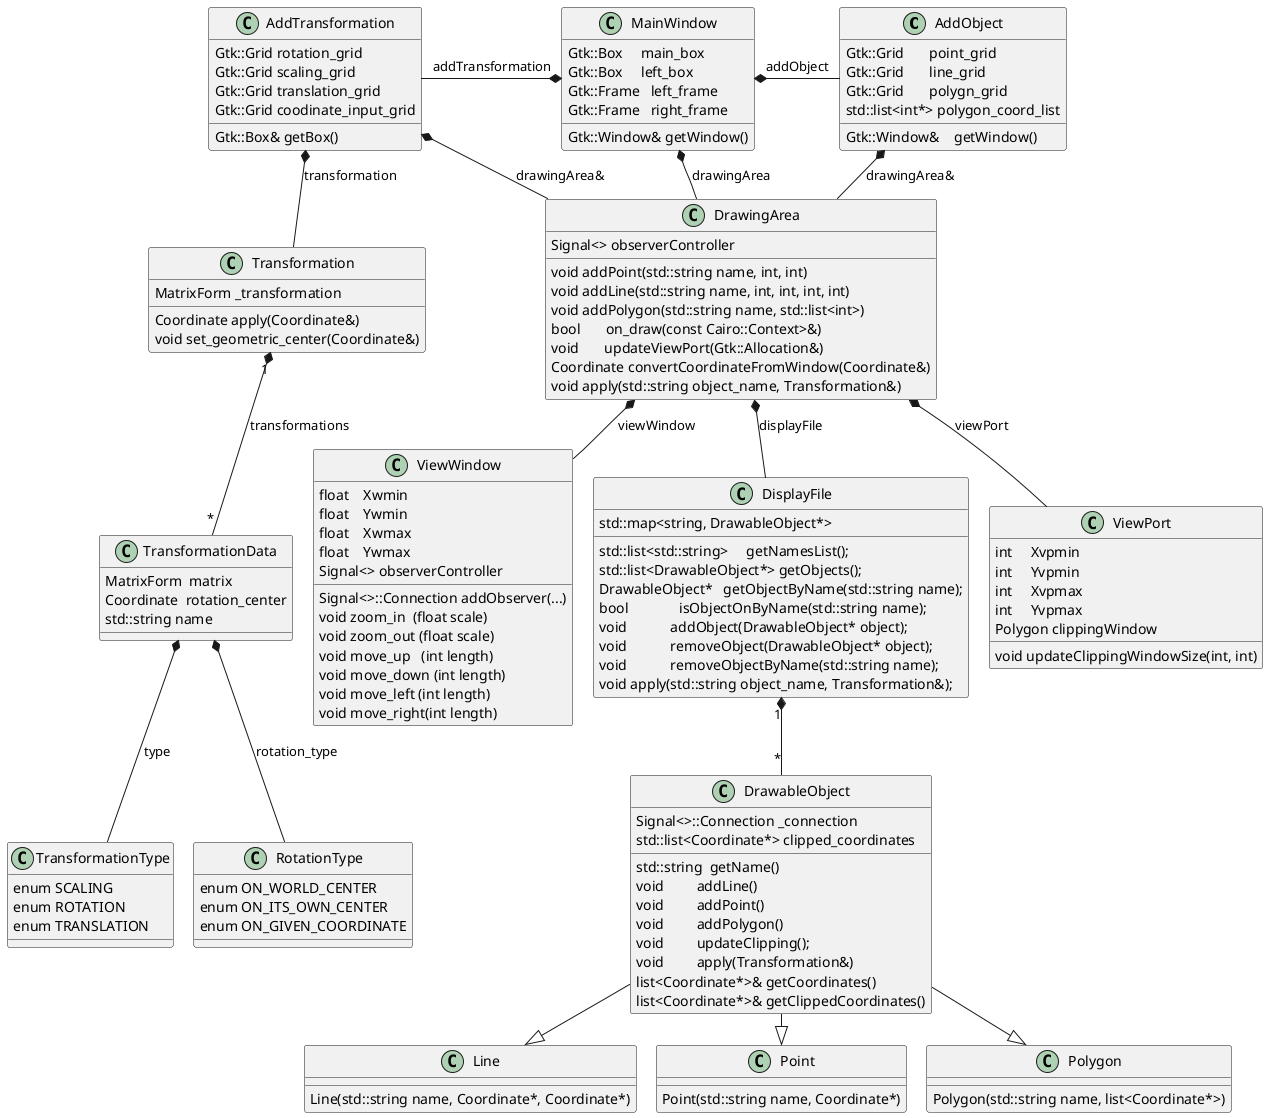 
@startuml
  skinparam defaultFontName Consolas
  skinparam nodesep 20
  skinparam ranksep 30

  AddObject  *--  DrawingArea              : drawingArea&

  AddTransformation  *--  DrawingArea      : drawingArea&
  AddTransformation  *-down- Transformation: transformation

  DisplayFile        -left[hidden]> ViewWindow
  DisplayFile "1\n"  *-down- "*" DrawableObject

  Line    <|-up- DrawableObject
  Point   <|-up- DrawableObject
  Polygon <|-up- DrawableObject

  MainWindow *-down-  DrawingArea          : drawingArea
  MainWindow *-right- AddObject            : addObject
  MainWindow *-left-  AddTransformation    : addTransformation

  Transformation "1" *-- "*" TransformationData: transformations
  TransformationData *-- TransformationType: type
  TransformationData *-- RotationType      : rotation_type

  DrawingArea *-- ViewPort                 : viewPort
  DrawingArea *-- ViewWindow               : viewWindow
  DrawingArea *-down- DisplayFile          : displayFile

  class AddObject {
    Gtk::Grid       point_grid
    Gtk::Grid       line_grid
    Gtk::Grid       polygn_grid
    Gtk::Window&    getWindow()
    std::list<int*> polygon_coord_list
  }

  class AddTransformation {
    Gtk::Grid rotation_grid
    Gtk::Grid scaling_grid
    Gtk::Grid translation_grid
    Gtk::Grid coodinate_input_grid
    Gtk::Box& getBox()
  }

  class DisplayFile {
    std::map<string, DrawableObject*>

    std::list<std::string>     getNamesList();
    std::list<DrawableObject*> getObjects();
    DrawableObject*   getObjectByName(std::string name);
    bool              isObjectOnByName(std::string name);
    void            addObject(DrawableObject* object);
    void            removeObject(DrawableObject* object);
    void            removeObjectByName(std::string name);
    void apply(std::string object_name, Transformation&);
  }

  class DrawableObject {
    std::string  getName()
    void         addLine()
    void         addPoint()
    void         addPolygon()
    void         updateClipping();
    void         apply(Transformation&)
    Signal<>::Connection _connection
    std::list<Coordinate*> clipped_coordinates
    list<Coordinate*>& getCoordinates()
    list<Coordinate*>& getClippedCoordinates()
  }

  class DrawingArea {
    Signal<> observerController
    void addPoint(std::string name, int, int)
    void addLine(std::string name, int, int, int, int)
    void addPolygon(std::string name, std::list<int>)
    bool       on_draw(const Cairo::Context>&)
    void       updateViewPort(Gtk::Allocation&)
    Coordinate convertCoordinateFromWindow(Coordinate&)
    void apply(std::string object_name, Transformation&)
  }

  class Line {
    Line(std::string name, Coordinate*, Coordinate*)
  }

  class Point {
    Point(std::string name, Coordinate*)
  }

  class Polygon {
    Polygon(std::string name, list<Coordinate*>)
  }

  class MainWindow {
    Gtk::Box     main_box
    Gtk::Box     left_box
    Gtk::Frame   left_frame
    Gtk::Frame   right_frame
    Gtk::Window& getWindow()
  }

  class RotationType {
    enum ON_WORLD_CENTER
    enum ON_ITS_OWN_CENTER
    enum ON_GIVEN_COORDINATE
  }

  class Transformation {
    MatrixForm _transformation
    Coordinate apply(Coordinate&)
    void set_geometric_center(Coordinate&)
  }

  class TransformationData {
    MatrixForm  matrix
    Coordinate  rotation_center
    std::string name
  }

  class TransformationType {
    enum SCALING
    enum ROTATION
    enum TRANSLATION
  }

  class ViewPort {
    int     Xvpmin
    int     Yvpmin
    int     Xvpmax
    int     Yvpmax
    Polygon clippingWindow
    void updateClippingWindowSize(int, int)
  }

  class ViewWindow {
    float    Xwmin
    float    Ywmin
    float    Xwmax
    float    Ywmax
    Signal<> observerController
    Signal<>::Connection addObserver(...)
    void zoom_in  (float scale)
    void zoom_out (float scale)
    void move_up   (int length)
    void move_down (int length)
    void move_left (int length)
    void move_right(int length)
  }

@enduml

